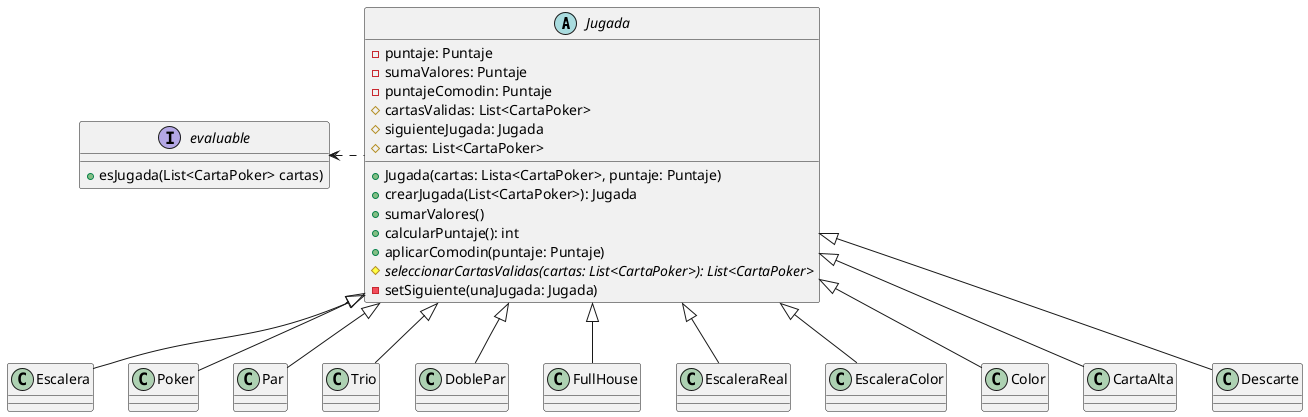 @startuml
'https://plantuml.com/class-diagram

abstract class Jugada
interface evaluable
class Escalera
class Poker
class Par
class Trio
class DoblePar
class FullHouse
class EscaleraReal
class EscaleraColor
class Color
class CartaAlta
class Descarte

interface evaluable {
     + esJugada(List<CartaPoker> cartas)
}

abstract class Jugada {
    - puntaje: Puntaje
    - sumaValores: Puntaje
    - puntajeComodin: Puntaje
    # cartasValidas: List<CartaPoker>
    # siguienteJugada: Jugada
    # cartas: List<CartaPoker>

    + Jugada(cartas: Lista<CartaPoker>, puntaje: Puntaje)
    + crearJugada(List<CartaPoker>): Jugada
    + sumarValores()
    + calcularPuntaje(): int
    + aplicarComodin(puntaje: Puntaje)
    # {abstract}seleccionarCartasValidas(cartas: List<CartaPoker>): List<CartaPoker>
    - setSiguiente(unaJugada: Jugada)
}



Jugada .left.> evaluable
Jugada <|-down- Escalera
Jugada <|-down- EscaleraReal
Jugada <|-down- EscaleraColor
Jugada <|-down- Color
Jugada <|-down- Poker
Jugada <|-down- Trio
Jugada <|-down- Par
Jugada <|-down- DoblePar
Jugada <|-down- FullHouse
Jugada <|-down- Descarte
Jugada <|-down- CartaAlta

@enduml